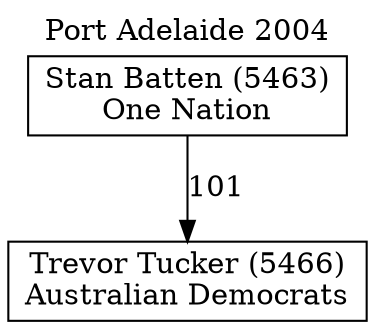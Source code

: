 // House preference flow
digraph "Trevor Tucker (5466)_Port Adelaide_2004" {
	graph [label="Port Adelaide 2004" labelloc=t mclimit=10]
	node [shape=box]
	"Trevor Tucker (5466)" [label="Trevor Tucker (5466)
Australian Democrats"]
	"Stan Batten (5463)" [label="Stan Batten (5463)
One Nation"]
	"Stan Batten (5463)" -> "Trevor Tucker (5466)" [label=101]
}
